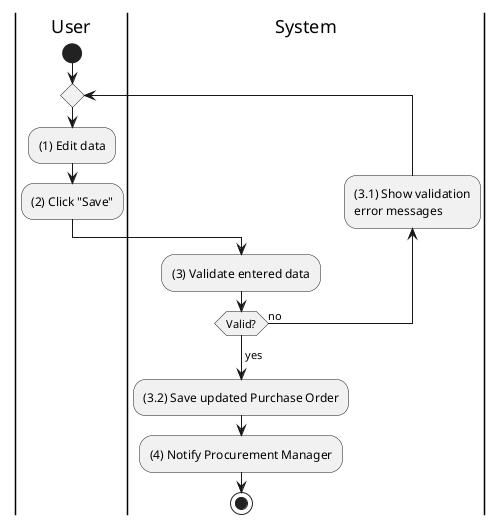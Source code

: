 @startuml purchase-order-update
|u|User
|s|System

|u|
start
repeat
    :(1) Edit data;
    :(2) Click "Save";

    |s|
    :(3) Validate entered data;
    backward:(3.1) Show validation
    error messages;
repeat while (Valid?) is (no)
->yes;
:(3.2) Save updated Purchase Order;
:(4) Notify Procurement Manager;
stop
@enduml